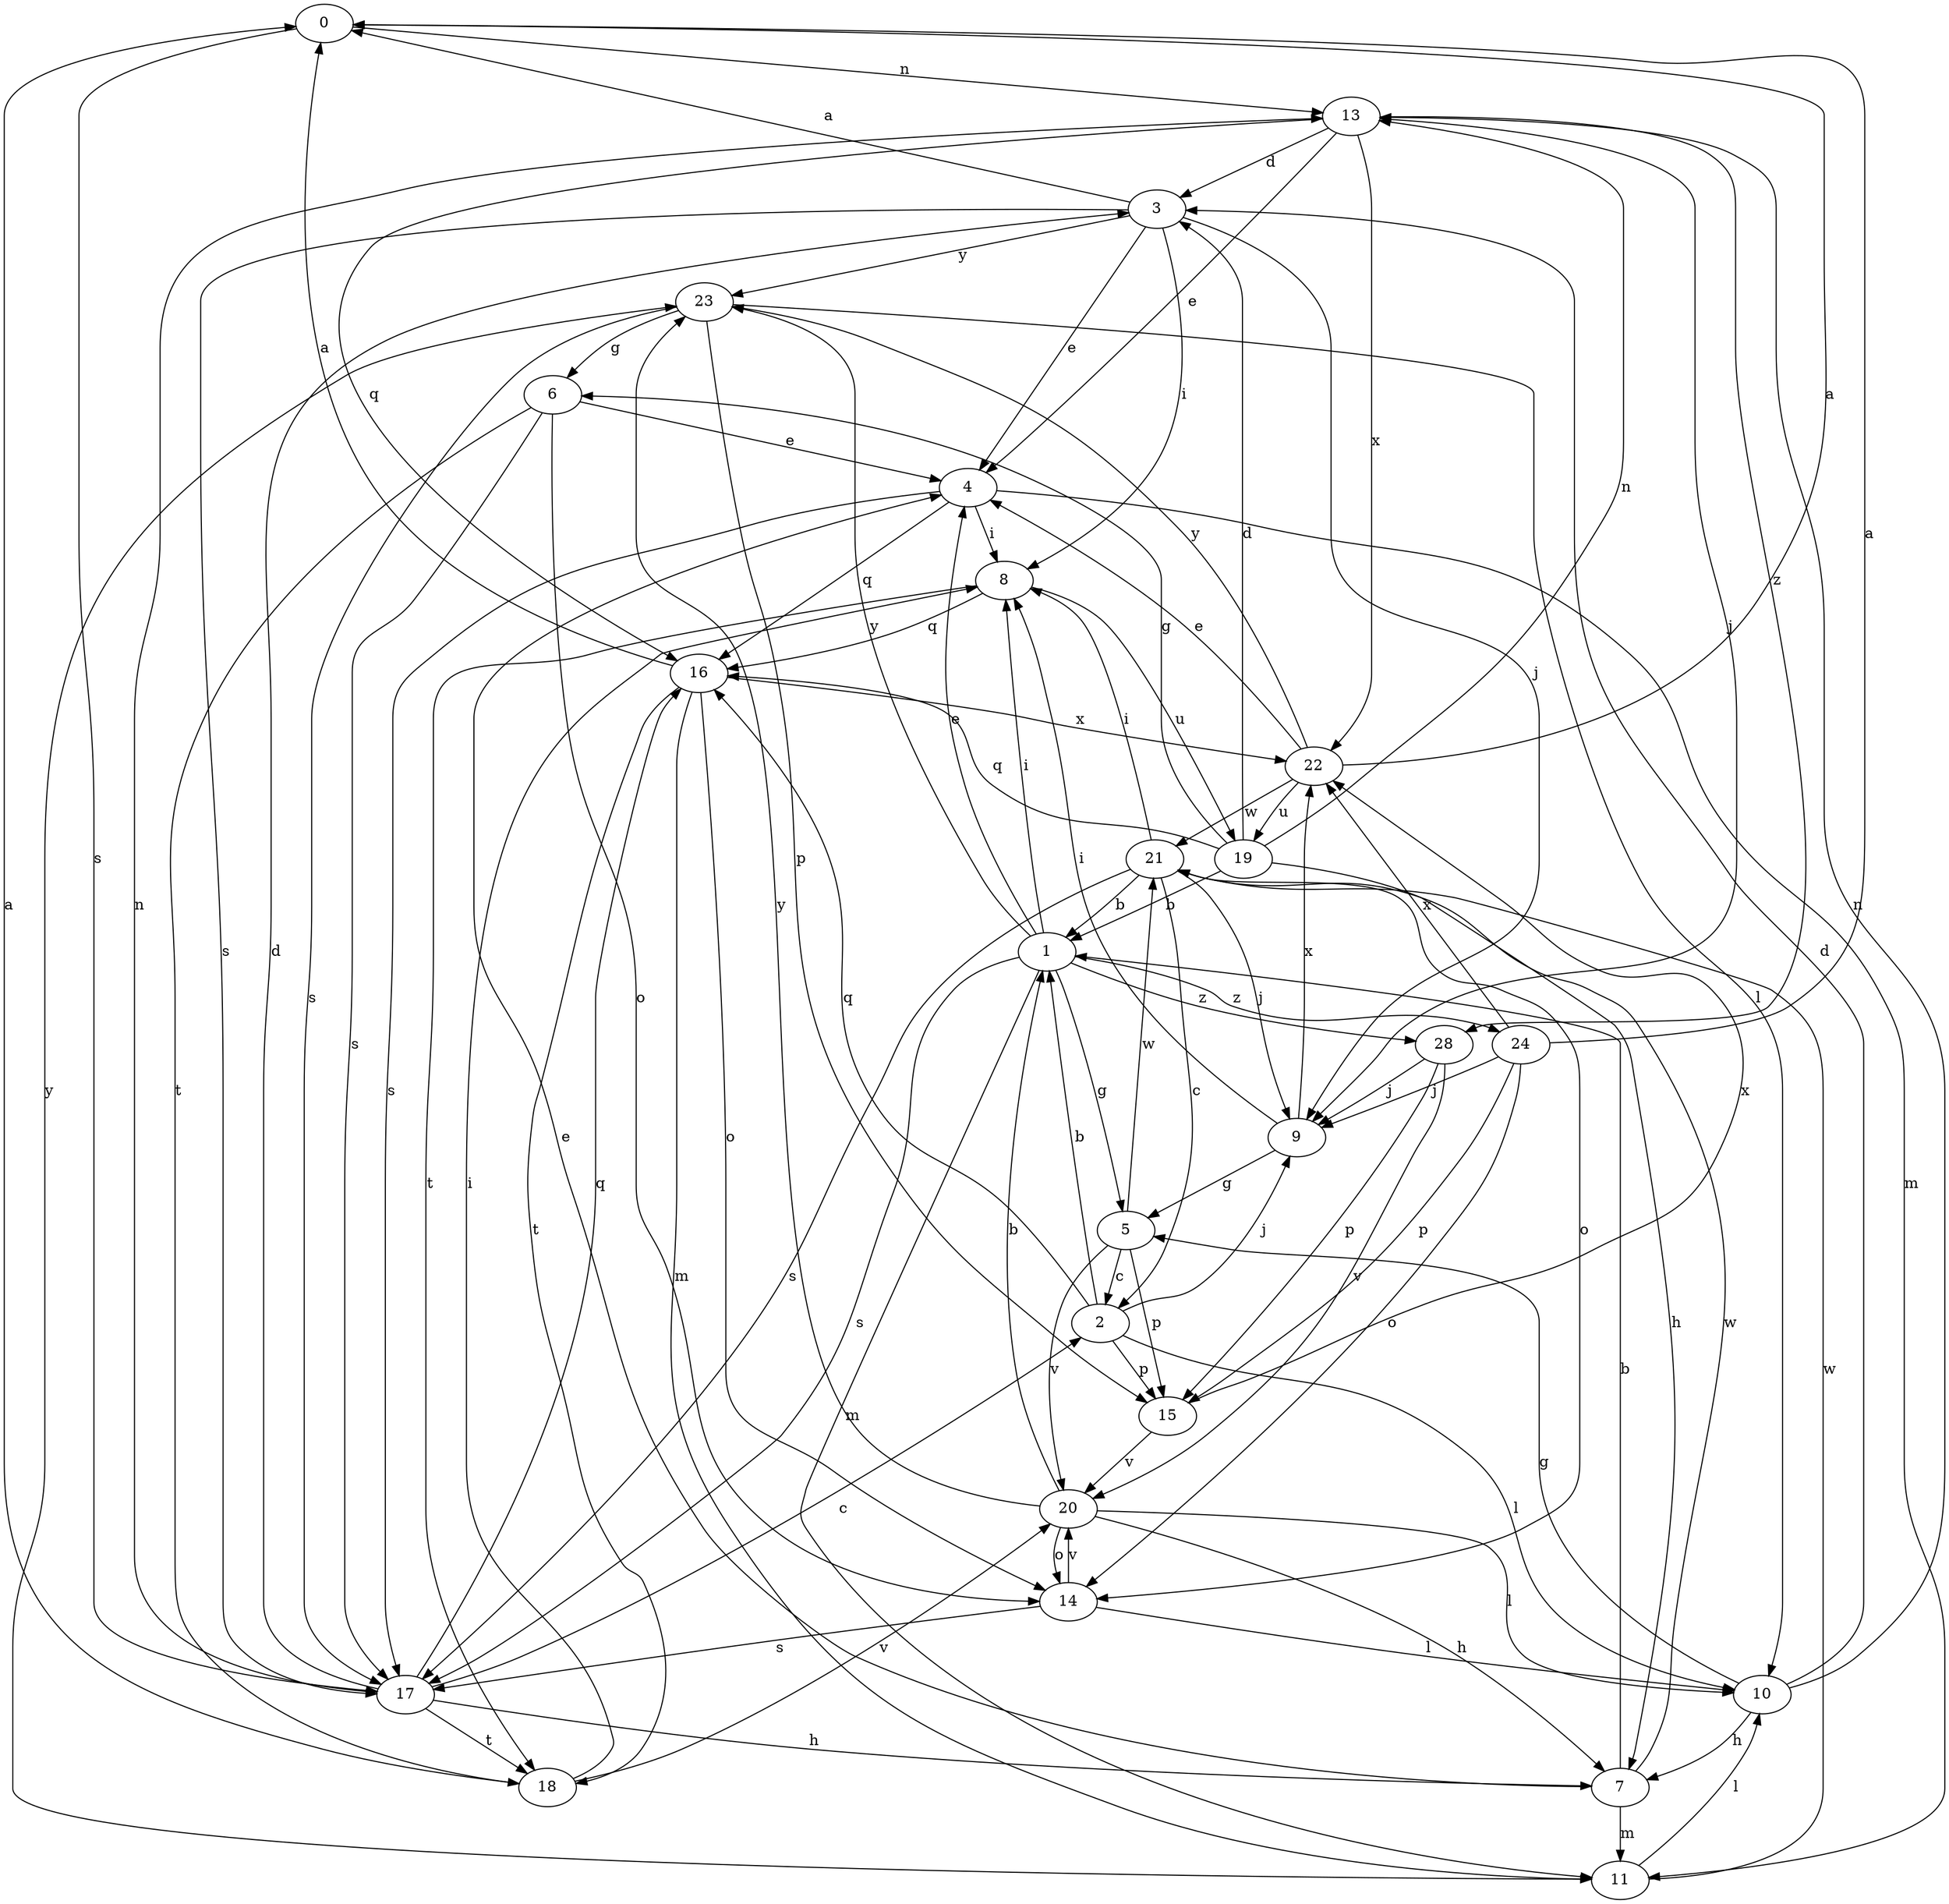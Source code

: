 strict digraph  {
0;
1;
2;
3;
4;
5;
6;
7;
8;
9;
10;
11;
13;
14;
15;
16;
17;
18;
19;
20;
21;
22;
23;
24;
28;
0 -> 13  [label=n];
0 -> 17  [label=s];
1 -> 4  [label=e];
1 -> 5  [label=g];
1 -> 8  [label=i];
1 -> 11  [label=m];
1 -> 17  [label=s];
1 -> 23  [label=y];
1 -> 24  [label=z];
1 -> 28  [label=z];
2 -> 1  [label=b];
2 -> 9  [label=j];
2 -> 10  [label=l];
2 -> 15  [label=p];
2 -> 16  [label=q];
3 -> 0  [label=a];
3 -> 4  [label=e];
3 -> 8  [label=i];
3 -> 9  [label=j];
3 -> 17  [label=s];
3 -> 23  [label=y];
4 -> 8  [label=i];
4 -> 11  [label=m];
4 -> 16  [label=q];
4 -> 17  [label=s];
5 -> 2  [label=c];
5 -> 15  [label=p];
5 -> 20  [label=v];
5 -> 21  [label=w];
6 -> 4  [label=e];
6 -> 14  [label=o];
6 -> 17  [label=s];
6 -> 18  [label=t];
7 -> 1  [label=b];
7 -> 4  [label=e];
7 -> 11  [label=m];
7 -> 21  [label=w];
8 -> 16  [label=q];
8 -> 18  [label=t];
8 -> 19  [label=u];
9 -> 5  [label=g];
9 -> 8  [label=i];
9 -> 22  [label=x];
10 -> 3  [label=d];
10 -> 5  [label=g];
10 -> 7  [label=h];
10 -> 13  [label=n];
11 -> 10  [label=l];
11 -> 21  [label=w];
11 -> 23  [label=y];
13 -> 3  [label=d];
13 -> 4  [label=e];
13 -> 9  [label=j];
13 -> 16  [label=q];
13 -> 22  [label=x];
13 -> 28  [label=z];
14 -> 10  [label=l];
14 -> 17  [label=s];
14 -> 20  [label=v];
15 -> 20  [label=v];
15 -> 22  [label=x];
16 -> 0  [label=a];
16 -> 11  [label=m];
16 -> 14  [label=o];
16 -> 18  [label=t];
16 -> 22  [label=x];
17 -> 2  [label=c];
17 -> 3  [label=d];
17 -> 7  [label=h];
17 -> 13  [label=n];
17 -> 16  [label=q];
17 -> 18  [label=t];
18 -> 0  [label=a];
18 -> 8  [label=i];
18 -> 20  [label=v];
19 -> 1  [label=b];
19 -> 3  [label=d];
19 -> 6  [label=g];
19 -> 7  [label=h];
19 -> 13  [label=n];
19 -> 16  [label=q];
20 -> 1  [label=b];
20 -> 7  [label=h];
20 -> 10  [label=l];
20 -> 14  [label=o];
20 -> 23  [label=y];
21 -> 1  [label=b];
21 -> 2  [label=c];
21 -> 8  [label=i];
21 -> 9  [label=j];
21 -> 14  [label=o];
21 -> 17  [label=s];
22 -> 0  [label=a];
22 -> 4  [label=e];
22 -> 19  [label=u];
22 -> 21  [label=w];
22 -> 23  [label=y];
23 -> 6  [label=g];
23 -> 10  [label=l];
23 -> 15  [label=p];
23 -> 17  [label=s];
24 -> 0  [label=a];
24 -> 9  [label=j];
24 -> 14  [label=o];
24 -> 15  [label=p];
24 -> 22  [label=x];
28 -> 9  [label=j];
28 -> 15  [label=p];
28 -> 20  [label=v];
}
